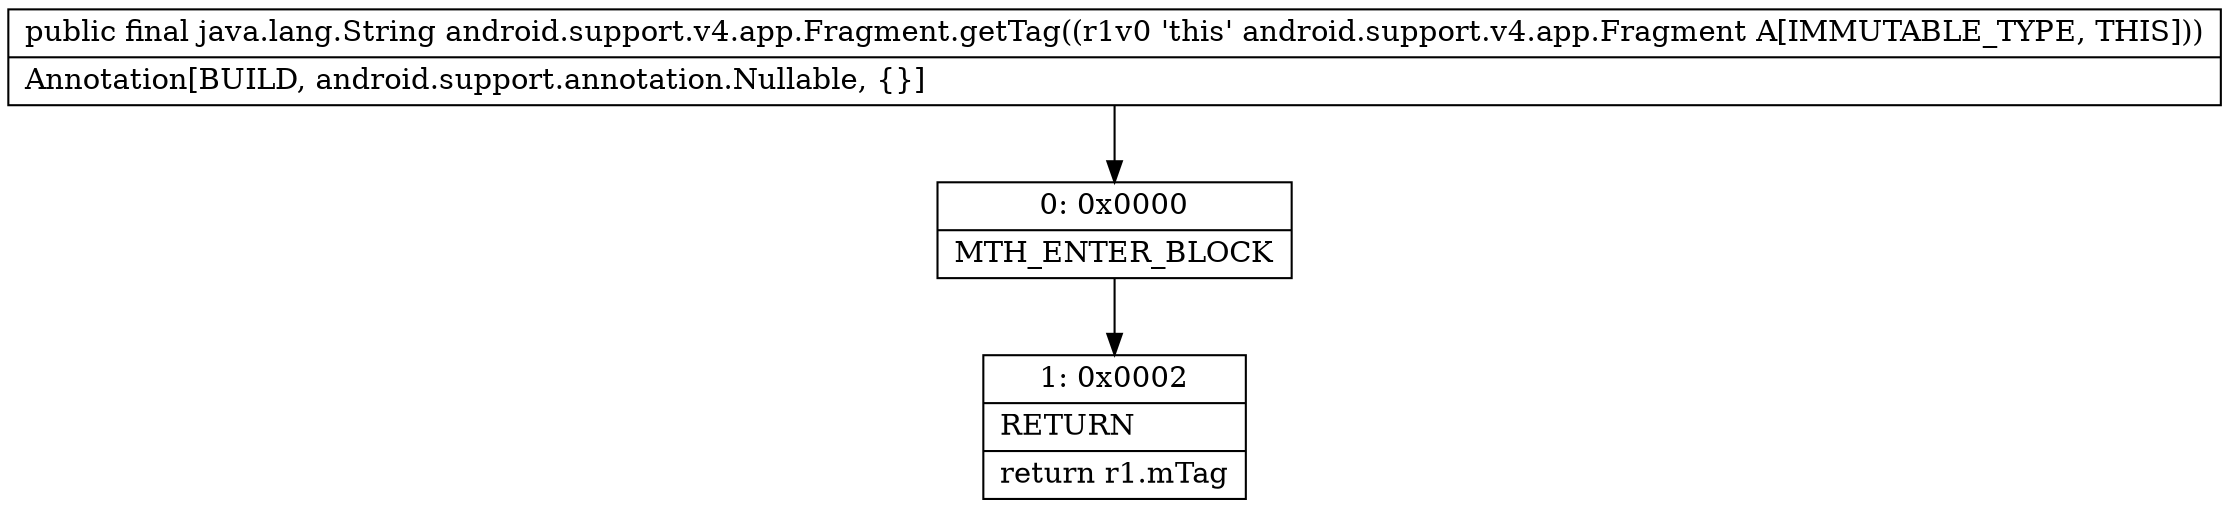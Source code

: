 digraph "CFG forandroid.support.v4.app.Fragment.getTag()Ljava\/lang\/String;" {
Node_0 [shape=record,label="{0\:\ 0x0000|MTH_ENTER_BLOCK\l}"];
Node_1 [shape=record,label="{1\:\ 0x0002|RETURN\l|return r1.mTag\l}"];
MethodNode[shape=record,label="{public final java.lang.String android.support.v4.app.Fragment.getTag((r1v0 'this' android.support.v4.app.Fragment A[IMMUTABLE_TYPE, THIS]))  | Annotation[BUILD, android.support.annotation.Nullable, \{\}]\l}"];
MethodNode -> Node_0;
Node_0 -> Node_1;
}

